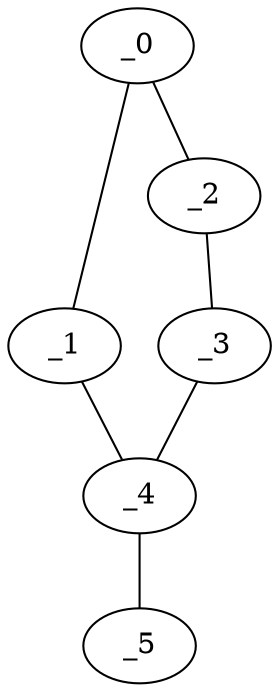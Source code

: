 graph WP1_0099 {
	_0	 [x="0.51436",
		y="3.43877"];
	_1	 [x="0.507662",
		y="0.430337"];
	_0 -- _1;
	_2	 [x="2.51536",
		y="3.02387"];
	_0 -- _2;
	_4	 [x="1.5",
		y="1.98"];
	_1 -- _4;
	_3	 [x="2.06137",
		y="0.365265"];
	_2 -- _3;
	_3 -- _4;
	_5	 [x="2.1686",
		y="0.715269"];
	_4 -- _5;
}
